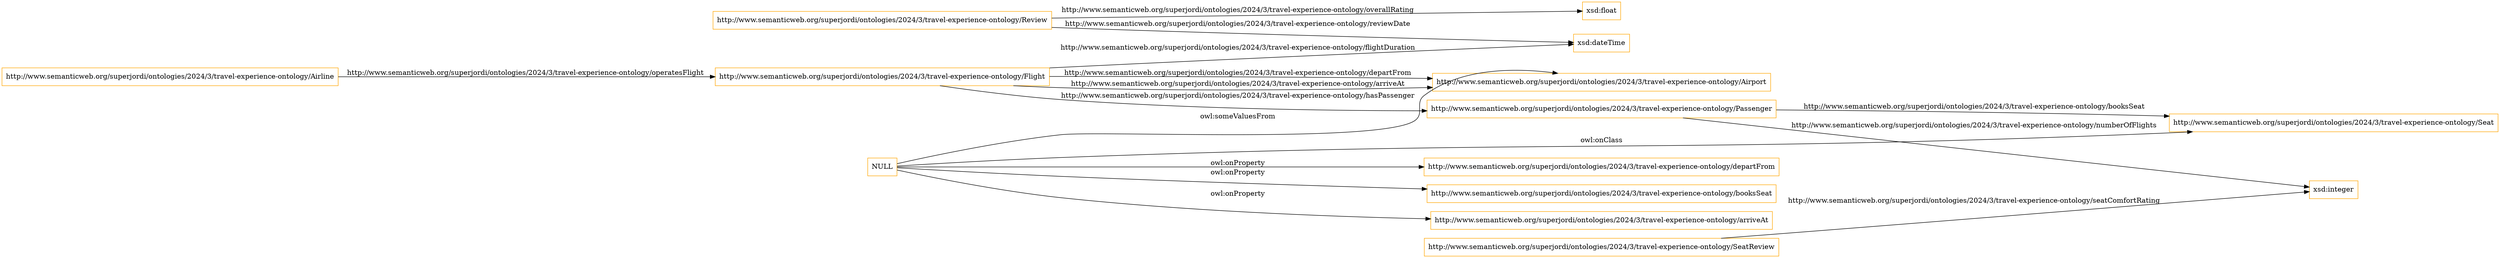 digraph ar2dtool_diagram { 
rankdir=LR;
size="1501"
node [shape = rectangle, color="orange"]; "http://www.semanticweb.org/superjordi/ontologies/2024/3/travel-experience-ontology/Review" "http://www.semanticweb.org/superjordi/ontologies/2024/3/travel-experience-ontology/SeatReview" "http://www.semanticweb.org/superjordi/ontologies/2024/3/travel-experience-ontology/Passenger" "http://www.semanticweb.org/superjordi/ontologies/2024/3/travel-experience-ontology/Seat" "http://www.semanticweb.org/superjordi/ontologies/2024/3/travel-experience-ontology/Airport" "http://www.semanticweb.org/superjordi/ontologies/2024/3/travel-experience-ontology/Airline" "http://www.semanticweb.org/superjordi/ontologies/2024/3/travel-experience-ontology/Flight" ; /*classes style*/
	"NULL" -> "http://www.semanticweb.org/superjordi/ontologies/2024/3/travel-experience-ontology/Seat" [ label = "owl:onClass" ];
	"NULL" -> "http://www.semanticweb.org/superjordi/ontologies/2024/3/travel-experience-ontology/booksSeat" [ label = "owl:onProperty" ];
	"NULL" -> "http://www.semanticweb.org/superjordi/ontologies/2024/3/travel-experience-ontology/arriveAt" [ label = "owl:onProperty" ];
	"NULL" -> "http://www.semanticweb.org/superjordi/ontologies/2024/3/travel-experience-ontology/Airport" [ label = "owl:someValuesFrom" ];
	"NULL" -> "http://www.semanticweb.org/superjordi/ontologies/2024/3/travel-experience-ontology/departFrom" [ label = "owl:onProperty" ];
	"http://www.semanticweb.org/superjordi/ontologies/2024/3/travel-experience-ontology/Review" -> "xsd:float" [ label = "http://www.semanticweb.org/superjordi/ontologies/2024/3/travel-experience-ontology/overallRating" ];
	"http://www.semanticweb.org/superjordi/ontologies/2024/3/travel-experience-ontology/Passenger" -> "xsd:integer" [ label = "http://www.semanticweb.org/superjordi/ontologies/2024/3/travel-experience-ontology/numberOfFlights" ];
	"http://www.semanticweb.org/superjordi/ontologies/2024/3/travel-experience-ontology/Passenger" -> "http://www.semanticweb.org/superjordi/ontologies/2024/3/travel-experience-ontology/Seat" [ label = "http://www.semanticweb.org/superjordi/ontologies/2024/3/travel-experience-ontology/booksSeat" ];
	"http://www.semanticweb.org/superjordi/ontologies/2024/3/travel-experience-ontology/Flight" -> "xsd:dateTime" [ label = "http://www.semanticweb.org/superjordi/ontologies/2024/3/travel-experience-ontology/flightDuration" ];
	"http://www.semanticweb.org/superjordi/ontologies/2024/3/travel-experience-ontology/Flight" -> "http://www.semanticweb.org/superjordi/ontologies/2024/3/travel-experience-ontology/Airport" [ label = "http://www.semanticweb.org/superjordi/ontologies/2024/3/travel-experience-ontology/departFrom" ];
	"http://www.semanticweb.org/superjordi/ontologies/2024/3/travel-experience-ontology/Review" -> "xsd:dateTime" [ label = "http://www.semanticweb.org/superjordi/ontologies/2024/3/travel-experience-ontology/reviewDate" ];
	"http://www.semanticweb.org/superjordi/ontologies/2024/3/travel-experience-ontology/Flight" -> "http://www.semanticweb.org/superjordi/ontologies/2024/3/travel-experience-ontology/Passenger" [ label = "http://www.semanticweb.org/superjordi/ontologies/2024/3/travel-experience-ontology/hasPassenger" ];
	"http://www.semanticweb.org/superjordi/ontologies/2024/3/travel-experience-ontology/Airline" -> "http://www.semanticweb.org/superjordi/ontologies/2024/3/travel-experience-ontology/Flight" [ label = "http://www.semanticweb.org/superjordi/ontologies/2024/3/travel-experience-ontology/operatesFlight" ];
	"http://www.semanticweb.org/superjordi/ontologies/2024/3/travel-experience-ontology/SeatReview" -> "xsd:integer" [ label = "http://www.semanticweb.org/superjordi/ontologies/2024/3/travel-experience-ontology/seatComfortRating" ];
	"http://www.semanticweb.org/superjordi/ontologies/2024/3/travel-experience-ontology/Flight" -> "http://www.semanticweb.org/superjordi/ontologies/2024/3/travel-experience-ontology/Airport" [ label = "http://www.semanticweb.org/superjordi/ontologies/2024/3/travel-experience-ontology/arriveAt" ];

}
